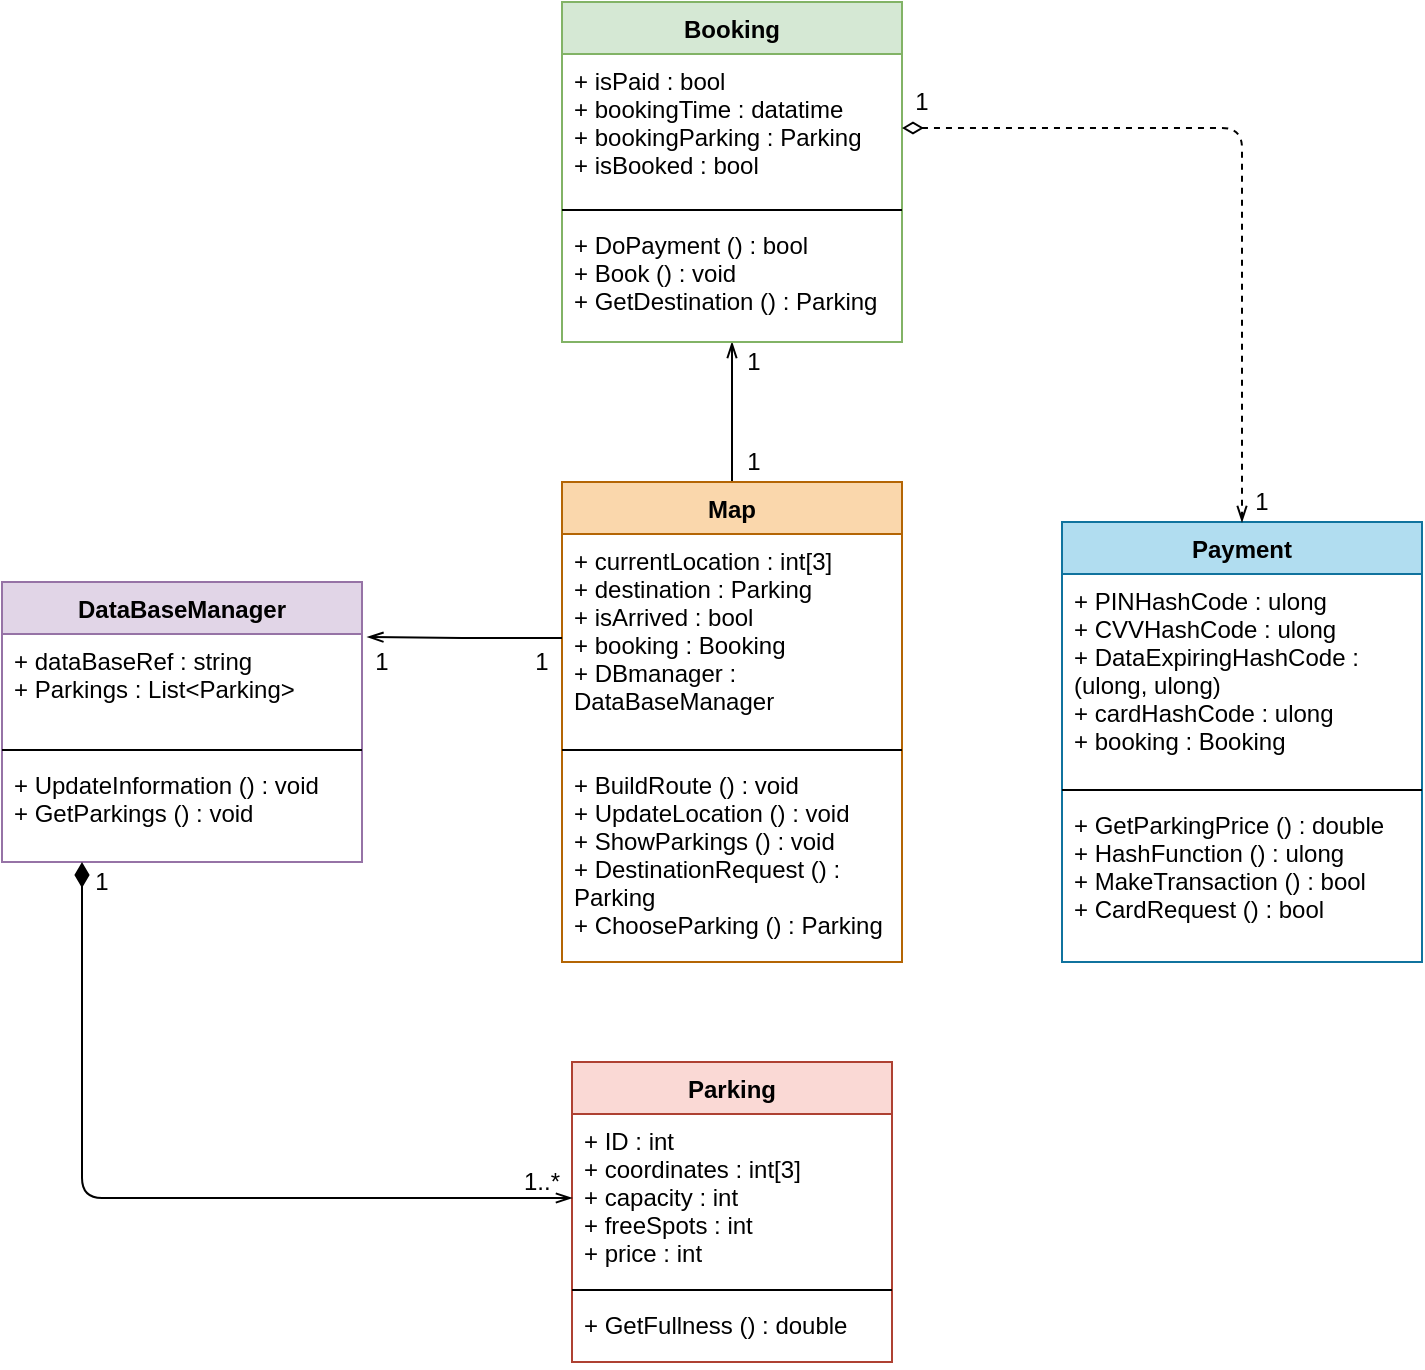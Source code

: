 <mxfile version="14.4.9" type="device"><diagram id="26KWPu5A0X6w5fMONIzH" name="Page-1"><mxGraphModel dx="1420" dy="820" grid="1" gridSize="10" guides="1" tooltips="1" connect="1" arrows="1" fold="1" page="1" pageScale="1" pageWidth="827" pageHeight="1169" math="0" shadow="0"><root><mxCell id="0"/><mxCell id="1" parent="0"/><mxCell id="p6kL4QMQ_lLeVAqy2QLo-1" value="Parking" style="swimlane;fontStyle=1;align=center;verticalAlign=top;childLayout=stackLayout;horizontal=1;startSize=26;horizontalStack=0;resizeParent=1;resizeParentMax=0;resizeLast=0;collapsible=1;marginBottom=0;fillColor=#fad9d5;strokeColor=#ae4132;" vertex="1" parent="1"><mxGeometry x="505" y="660" width="160" height="150" as="geometry"/></mxCell><mxCell id="p6kL4QMQ_lLeVAqy2QLo-2" value="+ ID : int&#10;+ coordinates : int[3]&#10;+ capacity : int&#10;+ freeSpots : int&#10;+ price : int" style="text;strokeColor=none;fillColor=none;align=left;verticalAlign=top;spacingLeft=4;spacingRight=4;overflow=hidden;rotatable=0;points=[[0,0.5],[1,0.5]];portConstraint=eastwest;" vertex="1" parent="p6kL4QMQ_lLeVAqy2QLo-1"><mxGeometry y="26" width="160" height="84" as="geometry"/></mxCell><mxCell id="p6kL4QMQ_lLeVAqy2QLo-3" value="" style="line;strokeWidth=1;fillColor=none;align=left;verticalAlign=middle;spacingTop=-1;spacingLeft=3;spacingRight=3;rotatable=0;labelPosition=right;points=[];portConstraint=eastwest;" vertex="1" parent="p6kL4QMQ_lLeVAqy2QLo-1"><mxGeometry y="110" width="160" height="8" as="geometry"/></mxCell><mxCell id="p6kL4QMQ_lLeVAqy2QLo-4" value="+ GetFullness () : double" style="text;strokeColor=none;fillColor=none;align=left;verticalAlign=top;spacingLeft=4;spacingRight=4;overflow=hidden;rotatable=0;points=[[0,0.5],[1,0.5]];portConstraint=eastwest;" vertex="1" parent="p6kL4QMQ_lLeVAqy2QLo-1"><mxGeometry y="118" width="160" height="32" as="geometry"/></mxCell><mxCell id="p6kL4QMQ_lLeVAqy2QLo-30" style="edgeStyle=orthogonalEdgeStyle;rounded=0;orthogonalLoop=1;jettySize=auto;html=1;entryX=0.5;entryY=1;entryDx=0;entryDy=0;entryPerimeter=0;endArrow=openThin;endFill=0;" edge="1" parent="1" source="p6kL4QMQ_lLeVAqy2QLo-6" target="p6kL4QMQ_lLeVAqy2QLo-13"><mxGeometry relative="1" as="geometry"/></mxCell><mxCell id="p6kL4QMQ_lLeVAqy2QLo-6" value="Map" style="swimlane;fontStyle=1;align=center;verticalAlign=top;childLayout=stackLayout;horizontal=1;startSize=26;horizontalStack=0;resizeParent=1;resizeParentMax=0;resizeLast=0;collapsible=1;marginBottom=0;fillColor=#fad7ac;strokeColor=#b46504;" vertex="1" parent="1"><mxGeometry x="500" y="370" width="170" height="240" as="geometry"/></mxCell><mxCell id="p6kL4QMQ_lLeVAqy2QLo-7" value="+ currentLocation : int[3]&#10;+ destination : Parking&#10;+ isArrived : bool&#10;+ booking : Booking&#10;+ DBmanager : &#10;DataBaseManager" style="text;strokeColor=none;fillColor=none;align=left;verticalAlign=top;spacingLeft=4;spacingRight=4;overflow=hidden;rotatable=0;points=[[0,0.5],[1,0.5]];portConstraint=eastwest;" vertex="1" parent="p6kL4QMQ_lLeVAqy2QLo-6"><mxGeometry y="26" width="170" height="104" as="geometry"/></mxCell><mxCell id="p6kL4QMQ_lLeVAqy2QLo-8" value="" style="line;strokeWidth=1;fillColor=none;align=left;verticalAlign=middle;spacingTop=-1;spacingLeft=3;spacingRight=3;rotatable=0;labelPosition=right;points=[];portConstraint=eastwest;" vertex="1" parent="p6kL4QMQ_lLeVAqy2QLo-6"><mxGeometry y="130" width="170" height="8" as="geometry"/></mxCell><mxCell id="p6kL4QMQ_lLeVAqy2QLo-9" value="+ BuildRoute () : void&#10;+ UpdateLocation () : void&#10;+ ShowParkings () : void&#10;+ DestinationRequest () : &#10;Parking&#10;+ ChooseParking () : Parking" style="text;strokeColor=none;fillColor=none;align=left;verticalAlign=top;spacingLeft=4;spacingRight=4;overflow=hidden;rotatable=0;points=[[0,0.5],[1,0.5]];portConstraint=eastwest;" vertex="1" parent="p6kL4QMQ_lLeVAqy2QLo-6"><mxGeometry y="138" width="170" height="102" as="geometry"/></mxCell><mxCell id="p6kL4QMQ_lLeVAqy2QLo-10" value="Booking" style="swimlane;fontStyle=1;align=center;verticalAlign=top;childLayout=stackLayout;horizontal=1;startSize=26;horizontalStack=0;resizeParent=1;resizeParentMax=0;resizeLast=0;collapsible=1;marginBottom=0;fillColor=#d5e8d4;strokeColor=#82b366;" vertex="1" parent="1"><mxGeometry x="500" y="130" width="170" height="170" as="geometry"/></mxCell><mxCell id="p6kL4QMQ_lLeVAqy2QLo-11" value="+ isPaid : bool&#10;+ bookingTime : datatime&#10;+ bookingParking : Parking&#10;+ isBooked : bool" style="text;strokeColor=none;fillColor=none;align=left;verticalAlign=top;spacingLeft=4;spacingRight=4;overflow=hidden;rotatable=0;points=[[0,0.5],[1,0.5]];portConstraint=eastwest;" vertex="1" parent="p6kL4QMQ_lLeVAqy2QLo-10"><mxGeometry y="26" width="170" height="74" as="geometry"/></mxCell><mxCell id="p6kL4QMQ_lLeVAqy2QLo-12" value="" style="line;strokeWidth=1;fillColor=none;align=left;verticalAlign=middle;spacingTop=-1;spacingLeft=3;spacingRight=3;rotatable=0;labelPosition=right;points=[];portConstraint=eastwest;" vertex="1" parent="p6kL4QMQ_lLeVAqy2QLo-10"><mxGeometry y="100" width="170" height="8" as="geometry"/></mxCell><mxCell id="p6kL4QMQ_lLeVAqy2QLo-13" value="+ DoPayment () : bool&#10;+ Book () : void&#10;+ GetDestination () : Parking" style="text;strokeColor=none;fillColor=none;align=left;verticalAlign=top;spacingLeft=4;spacingRight=4;overflow=hidden;rotatable=0;points=[[0,0.5],[1,0.5]];portConstraint=eastwest;" vertex="1" parent="p6kL4QMQ_lLeVAqy2QLo-10"><mxGeometry y="108" width="170" height="62" as="geometry"/></mxCell><mxCell id="p6kL4QMQ_lLeVAqy2QLo-14" value="Payment" style="swimlane;fontStyle=1;align=center;verticalAlign=top;childLayout=stackLayout;horizontal=1;startSize=26;horizontalStack=0;resizeParent=1;resizeParentMax=0;resizeLast=0;collapsible=1;marginBottom=0;fillColor=#b1ddf0;strokeColor=#10739e;" vertex="1" parent="1"><mxGeometry x="750" y="390" width="180" height="220" as="geometry"/></mxCell><mxCell id="p6kL4QMQ_lLeVAqy2QLo-15" value="+ PINHashCode : ulong&#10;+ CVVHashCode : ulong&#10;+ DataExpiringHashCode :&#10;(ulong, ulong)&#10;+ cardHashCode : ulong&#10;+ booking : Booking " style="text;strokeColor=none;fillColor=none;align=left;verticalAlign=top;spacingLeft=4;spacingRight=4;overflow=hidden;rotatable=0;points=[[0,0.5],[1,0.5]];portConstraint=eastwest;" vertex="1" parent="p6kL4QMQ_lLeVAqy2QLo-14"><mxGeometry y="26" width="180" height="104" as="geometry"/></mxCell><mxCell id="p6kL4QMQ_lLeVAqy2QLo-16" value="" style="line;strokeWidth=1;fillColor=none;align=left;verticalAlign=middle;spacingTop=-1;spacingLeft=3;spacingRight=3;rotatable=0;labelPosition=right;points=[];portConstraint=eastwest;" vertex="1" parent="p6kL4QMQ_lLeVAqy2QLo-14"><mxGeometry y="130" width="180" height="8" as="geometry"/></mxCell><mxCell id="p6kL4QMQ_lLeVAqy2QLo-17" value="+ GetParkingPrice () : double&#10;+ HashFunction () : ulong&#10;+ MakeTransaction () : bool&#10;+ CardRequest () : bool" style="text;strokeColor=none;fillColor=none;align=left;verticalAlign=top;spacingLeft=4;spacingRight=4;overflow=hidden;rotatable=0;points=[[0,0.5],[1,0.5]];portConstraint=eastwest;" vertex="1" parent="p6kL4QMQ_lLeVAqy2QLo-14"><mxGeometry y="138" width="180" height="82" as="geometry"/></mxCell><mxCell id="p6kL4QMQ_lLeVAqy2QLo-22" value="DataBaseManager" style="swimlane;fontStyle=1;align=center;verticalAlign=top;childLayout=stackLayout;horizontal=1;startSize=26;horizontalStack=0;resizeParent=1;resizeParentMax=0;resizeLast=0;collapsible=1;marginBottom=0;fillColor=#e1d5e7;strokeColor=#9673a6;" vertex="1" parent="1"><mxGeometry x="220" y="420" width="180" height="140" as="geometry"/></mxCell><mxCell id="p6kL4QMQ_lLeVAqy2QLo-23" value="+ dataBaseRef : string&#10;+ Parkings : List&lt;Parking&gt;" style="text;strokeColor=none;fillColor=none;align=left;verticalAlign=top;spacingLeft=4;spacingRight=4;overflow=hidden;rotatable=0;points=[[0,0.5],[1,0.5]];portConstraint=eastwest;" vertex="1" parent="p6kL4QMQ_lLeVAqy2QLo-22"><mxGeometry y="26" width="180" height="54" as="geometry"/></mxCell><mxCell id="p6kL4QMQ_lLeVAqy2QLo-24" value="" style="line;strokeWidth=1;fillColor=none;align=left;verticalAlign=middle;spacingTop=-1;spacingLeft=3;spacingRight=3;rotatable=0;labelPosition=right;points=[];portConstraint=eastwest;" vertex="1" parent="p6kL4QMQ_lLeVAqy2QLo-22"><mxGeometry y="80" width="180" height="8" as="geometry"/></mxCell><mxCell id="p6kL4QMQ_lLeVAqy2QLo-25" value="+ UpdateInformation () : void&#10;+ GetParkings () : void" style="text;strokeColor=none;fillColor=none;align=left;verticalAlign=top;spacingLeft=4;spacingRight=4;overflow=hidden;rotatable=0;points=[[0,0.5],[1,0.5]];portConstraint=eastwest;" vertex="1" parent="p6kL4QMQ_lLeVAqy2QLo-22"><mxGeometry y="88" width="180" height="52" as="geometry"/></mxCell><mxCell id="p6kL4QMQ_lLeVAqy2QLo-28" style="edgeStyle=orthogonalEdgeStyle;rounded=1;orthogonalLoop=1;jettySize=auto;html=1;endArrow=diamondThin;endFill=1;startArrow=openThin;startFill=0;endSize=10;startSize=6;" edge="1" parent="1" source="p6kL4QMQ_lLeVAqy2QLo-2"><mxGeometry relative="1" as="geometry"><mxPoint x="260" y="560" as="targetPoint"/><Array as="points"><mxPoint x="260" y="728"/></Array></mxGeometry></mxCell><mxCell id="p6kL4QMQ_lLeVAqy2QLo-29" style="edgeStyle=orthogonalEdgeStyle;rounded=1;orthogonalLoop=1;jettySize=auto;html=1;entryX=0.5;entryY=0;entryDx=0;entryDy=0;dashed=1;endArrow=openThin;endFill=0;endSize=6;startArrow=diamondThin;startFill=0;startSize=8;" edge="1" parent="1" source="p6kL4QMQ_lLeVAqy2QLo-11" target="p6kL4QMQ_lLeVAqy2QLo-14"><mxGeometry relative="1" as="geometry"/></mxCell><mxCell id="p6kL4QMQ_lLeVAqy2QLo-33" style="edgeStyle=orthogonalEdgeStyle;rounded=0;orthogonalLoop=1;jettySize=auto;html=1;entryX=1.015;entryY=0.028;entryDx=0;entryDy=0;entryPerimeter=0;endArrow=openThin;endFill=0;" edge="1" parent="1" source="p6kL4QMQ_lLeVAqy2QLo-7" target="p6kL4QMQ_lLeVAqy2QLo-23"><mxGeometry relative="1" as="geometry"/></mxCell><mxCell id="p6kL4QMQ_lLeVAqy2QLo-36" value="1" style="text;html=1;strokeColor=none;fillColor=none;align=center;verticalAlign=middle;whiteSpace=wrap;rounded=0;" vertex="1" parent="1"><mxGeometry x="480" y="450" width="20" height="20" as="geometry"/></mxCell><mxCell id="p6kL4QMQ_lLeVAqy2QLo-37" value="1" style="text;html=1;strokeColor=none;fillColor=none;align=center;verticalAlign=middle;whiteSpace=wrap;rounded=0;" vertex="1" parent="1"><mxGeometry x="400" y="450" width="20" height="20" as="geometry"/></mxCell><mxCell id="p6kL4QMQ_lLeVAqy2QLo-39" value="1" style="text;html=1;strokeColor=none;fillColor=none;align=center;verticalAlign=middle;whiteSpace=wrap;rounded=0;" vertex="1" parent="1"><mxGeometry x="260" y="560" width="20" height="20" as="geometry"/></mxCell><mxCell id="p6kL4QMQ_lLeVAqy2QLo-40" value="1..*" style="text;html=1;strokeColor=none;fillColor=none;align=center;verticalAlign=middle;whiteSpace=wrap;rounded=0;" vertex="1" parent="1"><mxGeometry x="480" y="710" width="20" height="20" as="geometry"/></mxCell><mxCell id="p6kL4QMQ_lLeVAqy2QLo-41" value="1" style="text;html=1;strokeColor=none;fillColor=none;align=center;verticalAlign=middle;whiteSpace=wrap;rounded=0;" vertex="1" parent="1"><mxGeometry x="586" y="350" width="20" height="20" as="geometry"/></mxCell><mxCell id="p6kL4QMQ_lLeVAqy2QLo-42" value="1" style="text;html=1;strokeColor=none;fillColor=none;align=center;verticalAlign=middle;whiteSpace=wrap;rounded=0;" vertex="1" parent="1"><mxGeometry x="586" y="300" width="20" height="20" as="geometry"/></mxCell><mxCell id="p6kL4QMQ_lLeVAqy2QLo-43" value="1" style="text;html=1;strokeColor=none;fillColor=none;align=center;verticalAlign=middle;whiteSpace=wrap;rounded=0;" vertex="1" parent="1"><mxGeometry x="670" y="170" width="20" height="20" as="geometry"/></mxCell><mxCell id="p6kL4QMQ_lLeVAqy2QLo-44" value="1" style="text;html=1;strokeColor=none;fillColor=none;align=center;verticalAlign=middle;whiteSpace=wrap;rounded=0;" vertex="1" parent="1"><mxGeometry x="840" y="370" width="20" height="20" as="geometry"/></mxCell></root></mxGraphModel></diagram></mxfile>